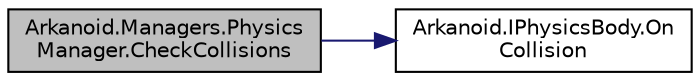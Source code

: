 digraph "Arkanoid.Managers.PhysicsManager.CheckCollisions"
{
 // INTERACTIVE_SVG=YES
  edge [fontname="Helvetica",fontsize="10",labelfontname="Helvetica",labelfontsize="10"];
  node [fontname="Helvetica",fontsize="10",shape=record];
  rankdir="LR";
  Node6 [label="Arkanoid.Managers.Physics\lManager.CheckCollisions",height=0.2,width=0.4,color="black", fillcolor="grey75", style="filled", fontcolor="black"];
  Node6 -> Node7 [color="midnightblue",fontsize="10",style="solid",fontname="Helvetica"];
  Node7 [label="Arkanoid.IPhysicsBody.On\lCollision",height=0.2,width=0.4,color="black", fillcolor="white", style="filled",URL="$interface_arkanoid_1_1_i_physics_body.html#afec91c1383f5c255d3018d5d93acf1ce",tooltip="Trigger on collision "];
}
